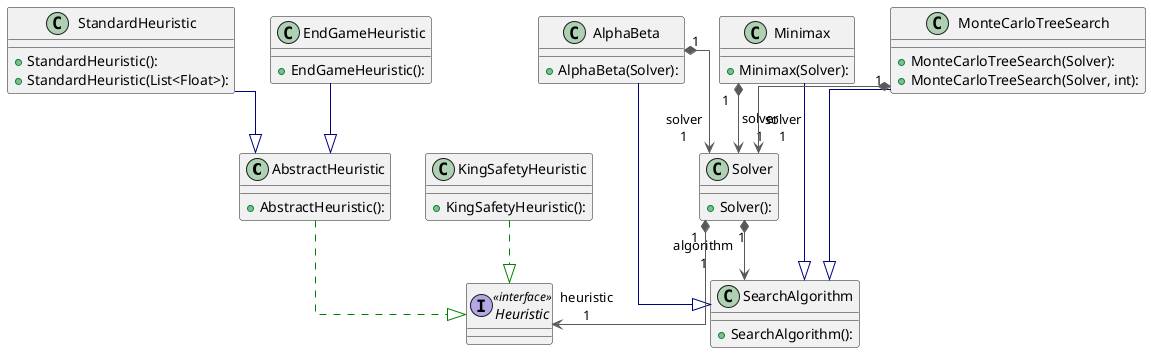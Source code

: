 @startuml

top to bottom direction
skinparam linetype ortho

class AbstractHeuristic {
  + AbstractHeuristic(): 
}
class AlphaBeta {
  + AlphaBeta(Solver): 
}
class EndGameHeuristic {
  + EndGameHeuristic(): 
}
interface Heuristic << interface >>
class KingSafetyHeuristic {
  + KingSafetyHeuristic(): 
}
class Minimax {
  + Minimax(Solver): 
}
class MonteCarloTreeSearch {
  + MonteCarloTreeSearch(Solver): 
  + MonteCarloTreeSearch(Solver, int): 
}
class SearchAlgorithm {
  + SearchAlgorithm(): 
}
class Solver {
  + Solver(): 
}
class StandardHeuristic {
  + StandardHeuristic(): 
  + StandardHeuristic(List<Float>): 
}

AbstractHeuristic     -[#008200,dashed]-^  Heuristic            
AlphaBeta             -[#000082,plain]-^  SearchAlgorithm      
AlphaBeta            "1" *-[#595959,plain]-> "solver\n1" Solver               
EndGameHeuristic      -[#000082,plain]-^  AbstractHeuristic    
KingSafetyHeuristic   -[#008200,dashed]-^  Heuristic            
Minimax               -[#000082,plain]-^  SearchAlgorithm      
Minimax              "1" *-[#595959,plain]-> "solver\n1" Solver               
MonteCarloTreeSearch  -[#000082,plain]-^  SearchAlgorithm      
MonteCarloTreeSearch "1" *-[#595959,plain]-> "solver\n1" Solver               
Solver               "1" *-[#595959,plain]-> "heuristic\n1" Heuristic            
Solver               "1" *-[#595959,plain]-> "algorithm\n1" SearchAlgorithm      
StandardHeuristic     -[#000082,plain]-^  AbstractHeuristic    
@enduml